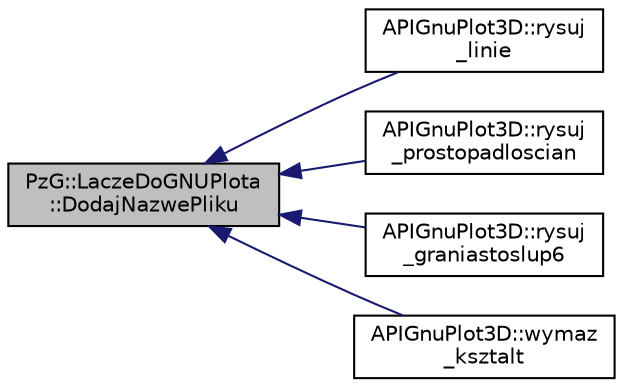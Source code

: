 digraph "PzG::LaczeDoGNUPlota::DodajNazwePliku"
{
  edge [fontname="Helvetica",fontsize="10",labelfontname="Helvetica",labelfontsize="10"];
  node [fontname="Helvetica",fontsize="10",shape=record];
  rankdir="LR";
  Node16 [label="PzG::LaczeDoGNUPlota\l::DodajNazwePliku",height=0.2,width=0.4,color="black", fillcolor="grey75", style="filled", fontcolor="black"];
  Node16 -> Node17 [dir="back",color="midnightblue",fontsize="10",style="solid",fontname="Helvetica"];
  Node17 [label="APIGnuPlot3D::rysuj\l_linie",height=0.2,width=0.4,color="black", fillcolor="white", style="filled",URL="$class_a_p_i_gnu_plot3_d.html#a64c427cfb58bb2164ce8ecf7ec6e5202"];
  Node16 -> Node18 [dir="back",color="midnightblue",fontsize="10",style="solid",fontname="Helvetica"];
  Node18 [label="APIGnuPlot3D::rysuj\l_prostopadloscian",height=0.2,width=0.4,color="black", fillcolor="white", style="filled",URL="$class_a_p_i_gnu_plot3_d.html#a37b877d2baa3a2b1f7dd31dab9bfaa20"];
  Node16 -> Node19 [dir="back",color="midnightblue",fontsize="10",style="solid",fontname="Helvetica"];
  Node19 [label="APIGnuPlot3D::rysuj\l_graniastoslup6",height=0.2,width=0.4,color="black", fillcolor="white", style="filled",URL="$class_a_p_i_gnu_plot3_d.html#a0cd2d2acf54bec43479fdaa7e6baae96"];
  Node16 -> Node20 [dir="back",color="midnightblue",fontsize="10",style="solid",fontname="Helvetica"];
  Node20 [label="APIGnuPlot3D::wymaz\l_ksztalt",height=0.2,width=0.4,color="black", fillcolor="white", style="filled",URL="$class_a_p_i_gnu_plot3_d.html#a25114ee88943eb8b385fdf82af03561c"];
}

